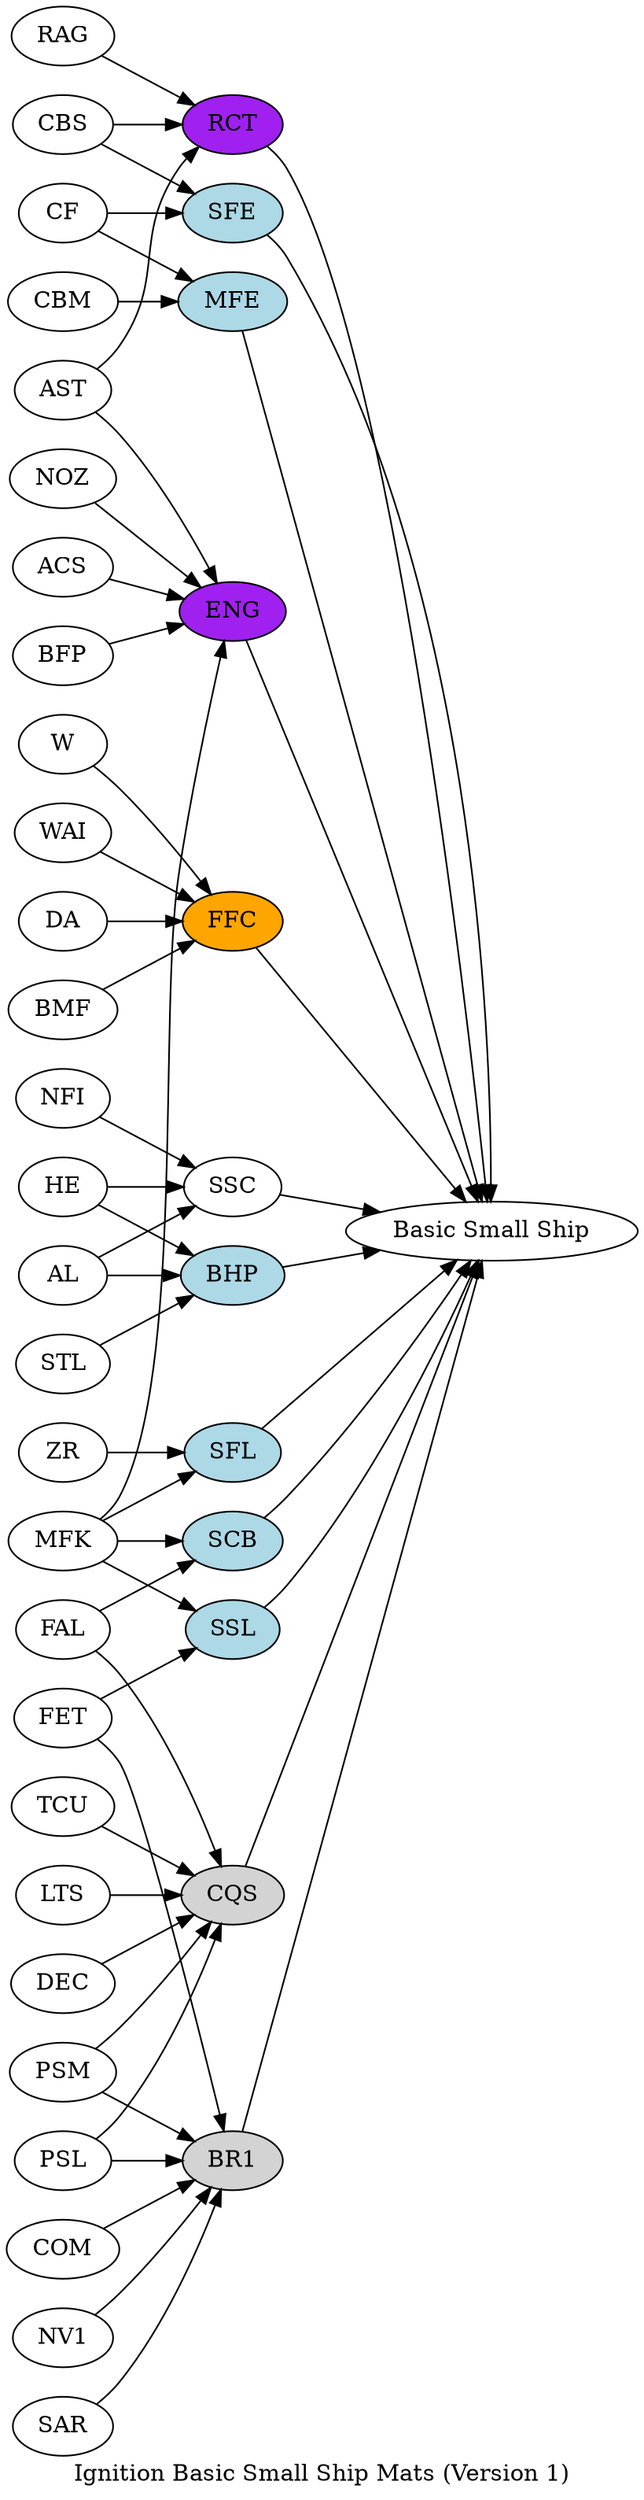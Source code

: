 digraph G {
    label = "Ignition Basic Small Ship Mats (Version 1)"
    rankdir=LR
    node [style=filled]
    
    // Scientists
    node [fillcolor=purple]
    ENG RCT
    
    // Engineers
    node [fillcolor=orange]
    FFC
    
    // Technicians
    node [fillcolor=lightblue]
    BHP // HWP
    MFE SFE // CLR
    SSL SCB SFL // SKF
    
    // Settlers
    node [fillcolor=lightgray]
    BR1 CQS
    
    // Pio only (default)
    node [fillcolor=white]

    // Ship itself
    { BHP BR1 CQS ENG FFC MFE RCT SCB SFE SFL SSC SSL } -> "Basic Small Ship"
    
    // SKF
    { FET MFK } -> SSL
    { FAL MFK } -> SCB
    { ZR MFK } -> SFL
    // WEL
    { NFI AL HE } -> SSC
    // SPF
    { BFP NOZ AST ACS MFK } -> ENG
    { RAG AST CBS } -> RCT
    // CLR
    { CF CBM } -> MFE
    { CF CBS } -> SFE
    // APF
    { W WAI DA BMF } -> FFC
    // UPF
    { PSL PSM FET NV1 SAR COM } -> BR1
    { PSL PSM FAL LTS DEC TCU } -> CQS
    // HWP
    { AL STL HE } -> BHP

    
}
